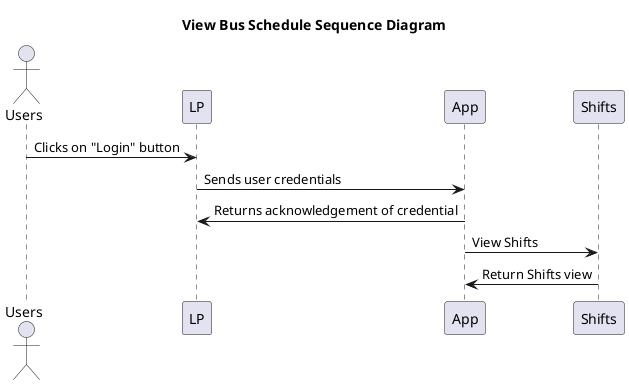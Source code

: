 @startuml Shifts

title View Bus Schedule Sequence Diagram
actor Users 
Users -> LP: Clicks on "Login" button
LP -> App: Sends user credentials
App -> LP: Returns acknowledgement of credential
participant "Shifts" as Shifts

App -> Shifts: View Shifts
Shifts -> App: Return Shifts view
@enduml
